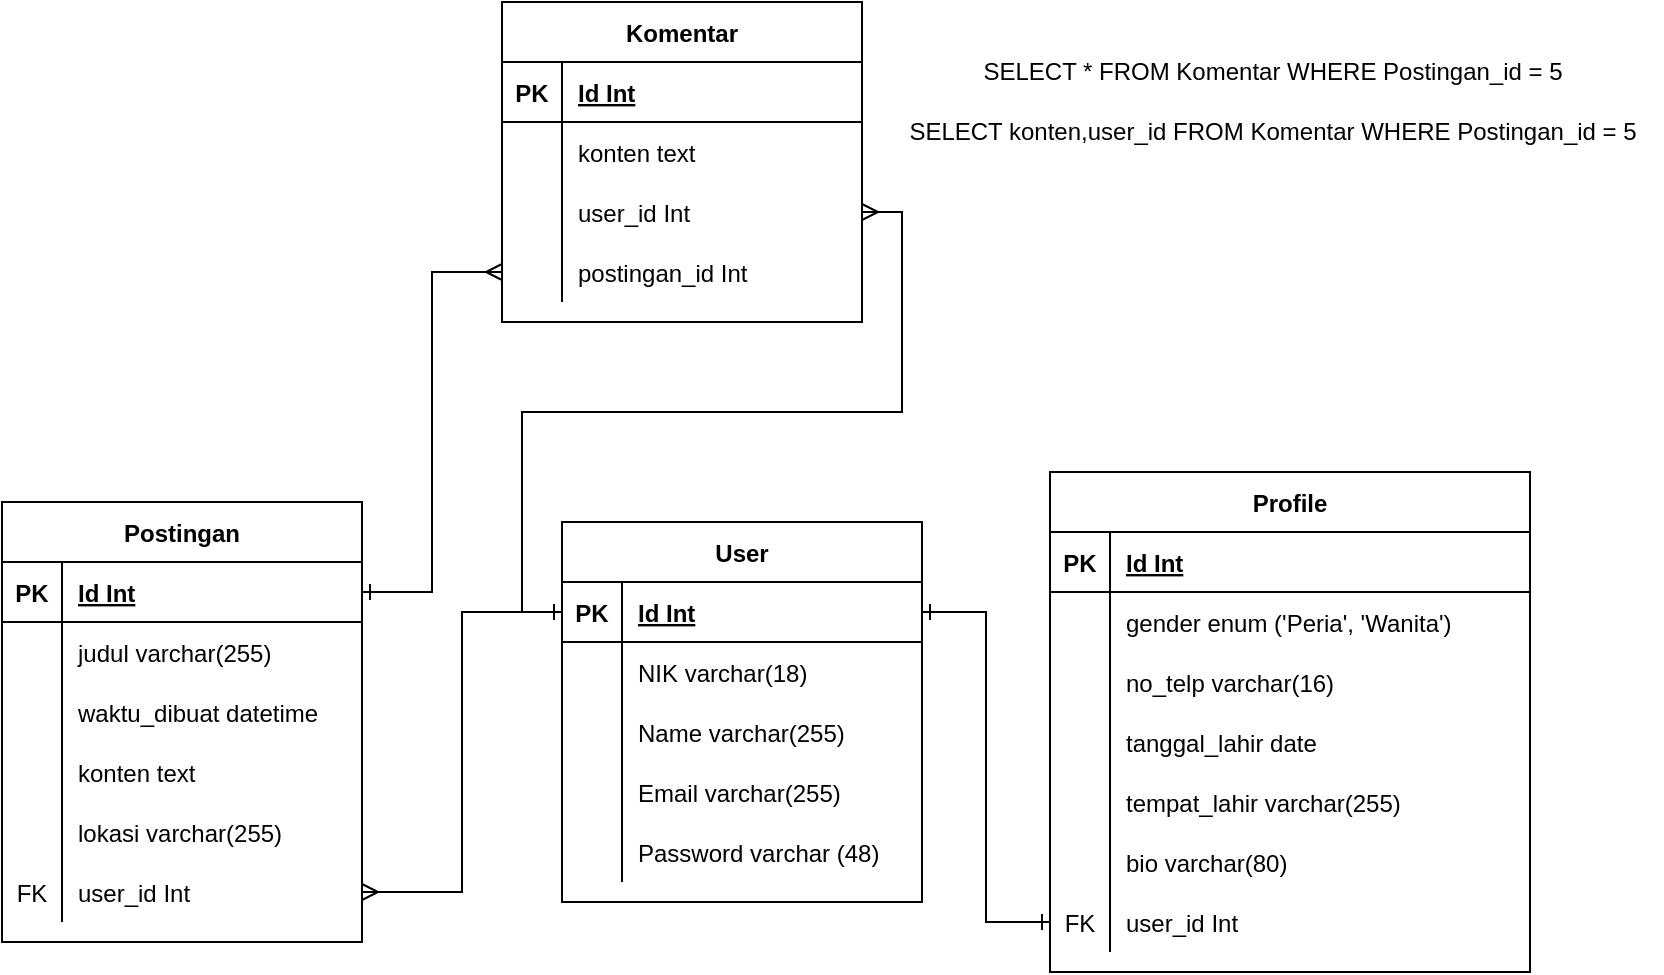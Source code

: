 <mxfile version="20.0.2" type="device"><diagram id="C5RBs43oDa-KdzZeNtuy" name="Page-1"><mxGraphModel dx="1695" dy="1651" grid="1" gridSize="10" guides="1" tooltips="1" connect="1" arrows="1" fold="1" page="1" pageScale="1" pageWidth="827" pageHeight="1169" math="0" shadow="0"><root><mxCell id="WIyWlLk6GJQsqaUBKTNV-0"/><mxCell id="WIyWlLk6GJQsqaUBKTNV-1" parent="WIyWlLk6GJQsqaUBKTNV-0"/><mxCell id="D_yc0g9COsGq47ZxEsGc-28" value="User" style="shape=table;startSize=30;container=1;collapsible=1;childLayout=tableLayout;fixedRows=1;rowLines=0;fontStyle=1;align=center;resizeLast=1;" vertex="1" parent="WIyWlLk6GJQsqaUBKTNV-1"><mxGeometry x="170" y="70" width="180" height="190" as="geometry"/></mxCell><mxCell id="D_yc0g9COsGq47ZxEsGc-29" value="" style="shape=tableRow;horizontal=0;startSize=0;swimlaneHead=0;swimlaneBody=0;fillColor=none;collapsible=0;dropTarget=0;points=[[0,0.5],[1,0.5]];portConstraint=eastwest;top=0;left=0;right=0;bottom=1;" vertex="1" parent="D_yc0g9COsGq47ZxEsGc-28"><mxGeometry y="30" width="180" height="30" as="geometry"/></mxCell><mxCell id="D_yc0g9COsGq47ZxEsGc-30" value="PK" style="shape=partialRectangle;connectable=0;fillColor=none;top=0;left=0;bottom=0;right=0;fontStyle=1;overflow=hidden;" vertex="1" parent="D_yc0g9COsGq47ZxEsGc-29"><mxGeometry width="30" height="30" as="geometry"><mxRectangle width="30" height="30" as="alternateBounds"/></mxGeometry></mxCell><mxCell id="D_yc0g9COsGq47ZxEsGc-31" value="Id Int" style="shape=partialRectangle;connectable=0;fillColor=none;top=0;left=0;bottom=0;right=0;align=left;spacingLeft=6;fontStyle=5;overflow=hidden;" vertex="1" parent="D_yc0g9COsGq47ZxEsGc-29"><mxGeometry x="30" width="150" height="30" as="geometry"><mxRectangle width="150" height="30" as="alternateBounds"/></mxGeometry></mxCell><mxCell id="D_yc0g9COsGq47ZxEsGc-32" value="" style="shape=tableRow;horizontal=0;startSize=0;swimlaneHead=0;swimlaneBody=0;fillColor=none;collapsible=0;dropTarget=0;points=[[0,0.5],[1,0.5]];portConstraint=eastwest;top=0;left=0;right=0;bottom=0;" vertex="1" parent="D_yc0g9COsGq47ZxEsGc-28"><mxGeometry y="60" width="180" height="30" as="geometry"/></mxCell><mxCell id="D_yc0g9COsGq47ZxEsGc-33" value="" style="shape=partialRectangle;connectable=0;fillColor=none;top=0;left=0;bottom=0;right=0;editable=1;overflow=hidden;" vertex="1" parent="D_yc0g9COsGq47ZxEsGc-32"><mxGeometry width="30" height="30" as="geometry"><mxRectangle width="30" height="30" as="alternateBounds"/></mxGeometry></mxCell><mxCell id="D_yc0g9COsGq47ZxEsGc-34" value="NIK varchar(18)" style="shape=partialRectangle;connectable=0;fillColor=none;top=0;left=0;bottom=0;right=0;align=left;spacingLeft=6;overflow=hidden;" vertex="1" parent="D_yc0g9COsGq47ZxEsGc-32"><mxGeometry x="30" width="150" height="30" as="geometry"><mxRectangle width="150" height="30" as="alternateBounds"/></mxGeometry></mxCell><mxCell id="D_yc0g9COsGq47ZxEsGc-35" value="" style="shape=tableRow;horizontal=0;startSize=0;swimlaneHead=0;swimlaneBody=0;fillColor=none;collapsible=0;dropTarget=0;points=[[0,0.5],[1,0.5]];portConstraint=eastwest;top=0;left=0;right=0;bottom=0;" vertex="1" parent="D_yc0g9COsGq47ZxEsGc-28"><mxGeometry y="90" width="180" height="30" as="geometry"/></mxCell><mxCell id="D_yc0g9COsGq47ZxEsGc-36" value="" style="shape=partialRectangle;connectable=0;fillColor=none;top=0;left=0;bottom=0;right=0;editable=1;overflow=hidden;" vertex="1" parent="D_yc0g9COsGq47ZxEsGc-35"><mxGeometry width="30" height="30" as="geometry"><mxRectangle width="30" height="30" as="alternateBounds"/></mxGeometry></mxCell><mxCell id="D_yc0g9COsGq47ZxEsGc-37" value="Name varchar(255)" style="shape=partialRectangle;connectable=0;fillColor=none;top=0;left=0;bottom=0;right=0;align=left;spacingLeft=6;overflow=hidden;" vertex="1" parent="D_yc0g9COsGq47ZxEsGc-35"><mxGeometry x="30" width="150" height="30" as="geometry"><mxRectangle width="150" height="30" as="alternateBounds"/></mxGeometry></mxCell><mxCell id="D_yc0g9COsGq47ZxEsGc-38" value="" style="shape=tableRow;horizontal=0;startSize=0;swimlaneHead=0;swimlaneBody=0;fillColor=none;collapsible=0;dropTarget=0;points=[[0,0.5],[1,0.5]];portConstraint=eastwest;top=0;left=0;right=0;bottom=0;" vertex="1" parent="D_yc0g9COsGq47ZxEsGc-28"><mxGeometry y="120" width="180" height="30" as="geometry"/></mxCell><mxCell id="D_yc0g9COsGq47ZxEsGc-39" value="" style="shape=partialRectangle;connectable=0;fillColor=none;top=0;left=0;bottom=0;right=0;editable=1;overflow=hidden;" vertex="1" parent="D_yc0g9COsGq47ZxEsGc-38"><mxGeometry width="30" height="30" as="geometry"><mxRectangle width="30" height="30" as="alternateBounds"/></mxGeometry></mxCell><mxCell id="D_yc0g9COsGq47ZxEsGc-40" value="Email varchar(255)" style="shape=partialRectangle;connectable=0;fillColor=none;top=0;left=0;bottom=0;right=0;align=left;spacingLeft=6;overflow=hidden;" vertex="1" parent="D_yc0g9COsGq47ZxEsGc-38"><mxGeometry x="30" width="150" height="30" as="geometry"><mxRectangle width="150" height="30" as="alternateBounds"/></mxGeometry></mxCell><mxCell id="D_yc0g9COsGq47ZxEsGc-54" value="" style="shape=tableRow;horizontal=0;startSize=0;swimlaneHead=0;swimlaneBody=0;fillColor=none;collapsible=0;dropTarget=0;points=[[0,0.5],[1,0.5]];portConstraint=eastwest;top=0;left=0;right=0;bottom=0;" vertex="1" parent="D_yc0g9COsGq47ZxEsGc-28"><mxGeometry y="150" width="180" height="30" as="geometry"/></mxCell><mxCell id="D_yc0g9COsGq47ZxEsGc-55" value="" style="shape=partialRectangle;connectable=0;fillColor=none;top=0;left=0;bottom=0;right=0;editable=1;overflow=hidden;" vertex="1" parent="D_yc0g9COsGq47ZxEsGc-54"><mxGeometry width="30" height="30" as="geometry"><mxRectangle width="30" height="30" as="alternateBounds"/></mxGeometry></mxCell><mxCell id="D_yc0g9COsGq47ZxEsGc-56" value="Password varchar (48)" style="shape=partialRectangle;connectable=0;fillColor=none;top=0;left=0;bottom=0;right=0;align=left;spacingLeft=6;overflow=hidden;" vertex="1" parent="D_yc0g9COsGq47ZxEsGc-54"><mxGeometry x="30" width="150" height="30" as="geometry"><mxRectangle width="150" height="30" as="alternateBounds"/></mxGeometry></mxCell><mxCell id="D_yc0g9COsGq47ZxEsGc-41" value="Profile" style="shape=table;startSize=30;container=1;collapsible=1;childLayout=tableLayout;fixedRows=1;rowLines=0;fontStyle=1;align=center;resizeLast=1;" vertex="1" parent="WIyWlLk6GJQsqaUBKTNV-1"><mxGeometry x="414" y="45" width="240" height="250" as="geometry"/></mxCell><mxCell id="D_yc0g9COsGq47ZxEsGc-42" value="" style="shape=tableRow;horizontal=0;startSize=0;swimlaneHead=0;swimlaneBody=0;fillColor=none;collapsible=0;dropTarget=0;points=[[0,0.5],[1,0.5]];portConstraint=eastwest;top=0;left=0;right=0;bottom=1;" vertex="1" parent="D_yc0g9COsGq47ZxEsGc-41"><mxGeometry y="30" width="240" height="30" as="geometry"/></mxCell><mxCell id="D_yc0g9COsGq47ZxEsGc-43" value="PK" style="shape=partialRectangle;connectable=0;fillColor=none;top=0;left=0;bottom=0;right=0;fontStyle=1;overflow=hidden;" vertex="1" parent="D_yc0g9COsGq47ZxEsGc-42"><mxGeometry width="30" height="30" as="geometry"><mxRectangle width="30" height="30" as="alternateBounds"/></mxGeometry></mxCell><mxCell id="D_yc0g9COsGq47ZxEsGc-44" value="Id Int" style="shape=partialRectangle;connectable=0;fillColor=none;top=0;left=0;bottom=0;right=0;align=left;spacingLeft=6;fontStyle=5;overflow=hidden;" vertex="1" parent="D_yc0g9COsGq47ZxEsGc-42"><mxGeometry x="30" width="210" height="30" as="geometry"><mxRectangle width="210" height="30" as="alternateBounds"/></mxGeometry></mxCell><mxCell id="D_yc0g9COsGq47ZxEsGc-45" value="" style="shape=tableRow;horizontal=0;startSize=0;swimlaneHead=0;swimlaneBody=0;fillColor=none;collapsible=0;dropTarget=0;points=[[0,0.5],[1,0.5]];portConstraint=eastwest;top=0;left=0;right=0;bottom=0;" vertex="1" parent="D_yc0g9COsGq47ZxEsGc-41"><mxGeometry y="60" width="240" height="30" as="geometry"/></mxCell><mxCell id="D_yc0g9COsGq47ZxEsGc-46" value="" style="shape=partialRectangle;connectable=0;fillColor=none;top=0;left=0;bottom=0;right=0;editable=1;overflow=hidden;" vertex="1" parent="D_yc0g9COsGq47ZxEsGc-45"><mxGeometry width="30" height="30" as="geometry"><mxRectangle width="30" height="30" as="alternateBounds"/></mxGeometry></mxCell><mxCell id="D_yc0g9COsGq47ZxEsGc-47" value="gender enum ('Peria', 'Wanita')" style="shape=partialRectangle;connectable=0;fillColor=none;top=0;left=0;bottom=0;right=0;align=left;spacingLeft=6;overflow=hidden;" vertex="1" parent="D_yc0g9COsGq47ZxEsGc-45"><mxGeometry x="30" width="210" height="30" as="geometry"><mxRectangle width="210" height="30" as="alternateBounds"/></mxGeometry></mxCell><mxCell id="D_yc0g9COsGq47ZxEsGc-48" value="" style="shape=tableRow;horizontal=0;startSize=0;swimlaneHead=0;swimlaneBody=0;fillColor=none;collapsible=0;dropTarget=0;points=[[0,0.5],[1,0.5]];portConstraint=eastwest;top=0;left=0;right=0;bottom=0;" vertex="1" parent="D_yc0g9COsGq47ZxEsGc-41"><mxGeometry y="90" width="240" height="30" as="geometry"/></mxCell><mxCell id="D_yc0g9COsGq47ZxEsGc-49" value="" style="shape=partialRectangle;connectable=0;fillColor=none;top=0;left=0;bottom=0;right=0;editable=1;overflow=hidden;" vertex="1" parent="D_yc0g9COsGq47ZxEsGc-48"><mxGeometry width="30" height="30" as="geometry"><mxRectangle width="30" height="30" as="alternateBounds"/></mxGeometry></mxCell><mxCell id="D_yc0g9COsGq47ZxEsGc-50" value="no_telp varchar(16)" style="shape=partialRectangle;connectable=0;fillColor=none;top=0;left=0;bottom=0;right=0;align=left;spacingLeft=6;overflow=hidden;" vertex="1" parent="D_yc0g9COsGq47ZxEsGc-48"><mxGeometry x="30" width="210" height="30" as="geometry"><mxRectangle width="210" height="30" as="alternateBounds"/></mxGeometry></mxCell><mxCell id="D_yc0g9COsGq47ZxEsGc-51" value="" style="shape=tableRow;horizontal=0;startSize=0;swimlaneHead=0;swimlaneBody=0;fillColor=none;collapsible=0;dropTarget=0;points=[[0,0.5],[1,0.5]];portConstraint=eastwest;top=0;left=0;right=0;bottom=0;" vertex="1" parent="D_yc0g9COsGq47ZxEsGc-41"><mxGeometry y="120" width="240" height="30" as="geometry"/></mxCell><mxCell id="D_yc0g9COsGq47ZxEsGc-52" value="" style="shape=partialRectangle;connectable=0;fillColor=none;top=0;left=0;bottom=0;right=0;editable=1;overflow=hidden;" vertex="1" parent="D_yc0g9COsGq47ZxEsGc-51"><mxGeometry width="30" height="30" as="geometry"><mxRectangle width="30" height="30" as="alternateBounds"/></mxGeometry></mxCell><mxCell id="D_yc0g9COsGq47ZxEsGc-53" value="tanggal_lahir date" style="shape=partialRectangle;connectable=0;fillColor=none;top=0;left=0;bottom=0;right=0;align=left;spacingLeft=6;overflow=hidden;" vertex="1" parent="D_yc0g9COsGq47ZxEsGc-51"><mxGeometry x="30" width="210" height="30" as="geometry"><mxRectangle width="210" height="30" as="alternateBounds"/></mxGeometry></mxCell><mxCell id="D_yc0g9COsGq47ZxEsGc-63" value="" style="shape=tableRow;horizontal=0;startSize=0;swimlaneHead=0;swimlaneBody=0;fillColor=none;collapsible=0;dropTarget=0;points=[[0,0.5],[1,0.5]];portConstraint=eastwest;top=0;left=0;right=0;bottom=0;" vertex="1" parent="D_yc0g9COsGq47ZxEsGc-41"><mxGeometry y="150" width="240" height="30" as="geometry"/></mxCell><mxCell id="D_yc0g9COsGq47ZxEsGc-64" value="" style="shape=partialRectangle;connectable=0;fillColor=none;top=0;left=0;bottom=0;right=0;editable=1;overflow=hidden;" vertex="1" parent="D_yc0g9COsGq47ZxEsGc-63"><mxGeometry width="30" height="30" as="geometry"><mxRectangle width="30" height="30" as="alternateBounds"/></mxGeometry></mxCell><mxCell id="D_yc0g9COsGq47ZxEsGc-65" value="tempat_lahir varchar(255)" style="shape=partialRectangle;connectable=0;fillColor=none;top=0;left=0;bottom=0;right=0;align=left;spacingLeft=6;overflow=hidden;" vertex="1" parent="D_yc0g9COsGq47ZxEsGc-63"><mxGeometry x="30" width="210" height="30" as="geometry"><mxRectangle width="210" height="30" as="alternateBounds"/></mxGeometry></mxCell><mxCell id="D_yc0g9COsGq47ZxEsGc-60" value="" style="shape=tableRow;horizontal=0;startSize=0;swimlaneHead=0;swimlaneBody=0;fillColor=none;collapsible=0;dropTarget=0;points=[[0,0.5],[1,0.5]];portConstraint=eastwest;top=0;left=0;right=0;bottom=0;" vertex="1" parent="D_yc0g9COsGq47ZxEsGc-41"><mxGeometry y="180" width="240" height="30" as="geometry"/></mxCell><mxCell id="D_yc0g9COsGq47ZxEsGc-61" value="" style="shape=partialRectangle;connectable=0;fillColor=none;top=0;left=0;bottom=0;right=0;editable=1;overflow=hidden;" vertex="1" parent="D_yc0g9COsGq47ZxEsGc-60"><mxGeometry width="30" height="30" as="geometry"><mxRectangle width="30" height="30" as="alternateBounds"/></mxGeometry></mxCell><mxCell id="D_yc0g9COsGq47ZxEsGc-62" value="bio varchar(80)" style="shape=partialRectangle;connectable=0;fillColor=none;top=0;left=0;bottom=0;right=0;align=left;spacingLeft=6;overflow=hidden;" vertex="1" parent="D_yc0g9COsGq47ZxEsGc-60"><mxGeometry x="30" width="210" height="30" as="geometry"><mxRectangle width="210" height="30" as="alternateBounds"/></mxGeometry></mxCell><mxCell id="D_yc0g9COsGq47ZxEsGc-67" value="" style="shape=tableRow;horizontal=0;startSize=0;swimlaneHead=0;swimlaneBody=0;fillColor=none;collapsible=0;dropTarget=0;points=[[0,0.5],[1,0.5]];portConstraint=eastwest;top=0;left=0;right=0;bottom=0;" vertex="1" parent="D_yc0g9COsGq47ZxEsGc-41"><mxGeometry y="210" width="240" height="30" as="geometry"/></mxCell><mxCell id="D_yc0g9COsGq47ZxEsGc-68" value="FK" style="shape=partialRectangle;connectable=0;fillColor=none;top=0;left=0;bottom=0;right=0;editable=1;overflow=hidden;" vertex="1" parent="D_yc0g9COsGq47ZxEsGc-67"><mxGeometry width="30" height="30" as="geometry"><mxRectangle width="30" height="30" as="alternateBounds"/></mxGeometry></mxCell><mxCell id="D_yc0g9COsGq47ZxEsGc-69" value="user_id Int" style="shape=partialRectangle;connectable=0;fillColor=none;top=0;left=0;bottom=0;right=0;align=left;spacingLeft=6;overflow=hidden;" vertex="1" parent="D_yc0g9COsGq47ZxEsGc-67"><mxGeometry x="30" width="210" height="30" as="geometry"><mxRectangle width="210" height="30" as="alternateBounds"/></mxGeometry></mxCell><mxCell id="D_yc0g9COsGq47ZxEsGc-70" style="edgeStyle=orthogonalEdgeStyle;rounded=0;orthogonalLoop=1;jettySize=auto;html=1;exitX=1;exitY=0.5;exitDx=0;exitDy=0;entryX=0;entryY=0.5;entryDx=0;entryDy=0;endArrow=ERone;endFill=0;strokeWidth=1;startArrow=ERone;startFill=0;" edge="1" parent="WIyWlLk6GJQsqaUBKTNV-1" source="D_yc0g9COsGq47ZxEsGc-29" target="D_yc0g9COsGq47ZxEsGc-67"><mxGeometry relative="1" as="geometry"/></mxCell><mxCell id="D_yc0g9COsGq47ZxEsGc-72" value="Postingan" style="shape=table;startSize=30;container=1;collapsible=1;childLayout=tableLayout;fixedRows=1;rowLines=0;fontStyle=1;align=center;resizeLast=1;" vertex="1" parent="WIyWlLk6GJQsqaUBKTNV-1"><mxGeometry x="-110" y="60" width="180" height="220" as="geometry"/></mxCell><mxCell id="D_yc0g9COsGq47ZxEsGc-73" value="" style="shape=tableRow;horizontal=0;startSize=0;swimlaneHead=0;swimlaneBody=0;fillColor=none;collapsible=0;dropTarget=0;points=[[0,0.5],[1,0.5]];portConstraint=eastwest;top=0;left=0;right=0;bottom=1;" vertex="1" parent="D_yc0g9COsGq47ZxEsGc-72"><mxGeometry y="30" width="180" height="30" as="geometry"/></mxCell><mxCell id="D_yc0g9COsGq47ZxEsGc-74" value="PK" style="shape=partialRectangle;connectable=0;fillColor=none;top=0;left=0;bottom=0;right=0;fontStyle=1;overflow=hidden;" vertex="1" parent="D_yc0g9COsGq47ZxEsGc-73"><mxGeometry width="30" height="30" as="geometry"><mxRectangle width="30" height="30" as="alternateBounds"/></mxGeometry></mxCell><mxCell id="D_yc0g9COsGq47ZxEsGc-75" value="Id Int" style="shape=partialRectangle;connectable=0;fillColor=none;top=0;left=0;bottom=0;right=0;align=left;spacingLeft=6;fontStyle=5;overflow=hidden;" vertex="1" parent="D_yc0g9COsGq47ZxEsGc-73"><mxGeometry x="30" width="150" height="30" as="geometry"><mxRectangle width="150" height="30" as="alternateBounds"/></mxGeometry></mxCell><mxCell id="D_yc0g9COsGq47ZxEsGc-76" value="" style="shape=tableRow;horizontal=0;startSize=0;swimlaneHead=0;swimlaneBody=0;fillColor=none;collapsible=0;dropTarget=0;points=[[0,0.5],[1,0.5]];portConstraint=eastwest;top=0;left=0;right=0;bottom=0;" vertex="1" parent="D_yc0g9COsGq47ZxEsGc-72"><mxGeometry y="60" width="180" height="30" as="geometry"/></mxCell><mxCell id="D_yc0g9COsGq47ZxEsGc-77" value="" style="shape=partialRectangle;connectable=0;fillColor=none;top=0;left=0;bottom=0;right=0;editable=1;overflow=hidden;" vertex="1" parent="D_yc0g9COsGq47ZxEsGc-76"><mxGeometry width="30" height="30" as="geometry"><mxRectangle width="30" height="30" as="alternateBounds"/></mxGeometry></mxCell><mxCell id="D_yc0g9COsGq47ZxEsGc-78" value="judul varchar(255)" style="shape=partialRectangle;connectable=0;fillColor=none;top=0;left=0;bottom=0;right=0;align=left;spacingLeft=6;overflow=hidden;" vertex="1" parent="D_yc0g9COsGq47ZxEsGc-76"><mxGeometry x="30" width="150" height="30" as="geometry"><mxRectangle width="150" height="30" as="alternateBounds"/></mxGeometry></mxCell><mxCell id="D_yc0g9COsGq47ZxEsGc-79" value="" style="shape=tableRow;horizontal=0;startSize=0;swimlaneHead=0;swimlaneBody=0;fillColor=none;collapsible=0;dropTarget=0;points=[[0,0.5],[1,0.5]];portConstraint=eastwest;top=0;left=0;right=0;bottom=0;" vertex="1" parent="D_yc0g9COsGq47ZxEsGc-72"><mxGeometry y="90" width="180" height="30" as="geometry"/></mxCell><mxCell id="D_yc0g9COsGq47ZxEsGc-80" value="" style="shape=partialRectangle;connectable=0;fillColor=none;top=0;left=0;bottom=0;right=0;editable=1;overflow=hidden;" vertex="1" parent="D_yc0g9COsGq47ZxEsGc-79"><mxGeometry width="30" height="30" as="geometry"><mxRectangle width="30" height="30" as="alternateBounds"/></mxGeometry></mxCell><mxCell id="D_yc0g9COsGq47ZxEsGc-81" value="waktu_dibuat datetime" style="shape=partialRectangle;connectable=0;fillColor=none;top=0;left=0;bottom=0;right=0;align=left;spacingLeft=6;overflow=hidden;" vertex="1" parent="D_yc0g9COsGq47ZxEsGc-79"><mxGeometry x="30" width="150" height="30" as="geometry"><mxRectangle width="150" height="30" as="alternateBounds"/></mxGeometry></mxCell><mxCell id="D_yc0g9COsGq47ZxEsGc-82" value="" style="shape=tableRow;horizontal=0;startSize=0;swimlaneHead=0;swimlaneBody=0;fillColor=none;collapsible=0;dropTarget=0;points=[[0,0.5],[1,0.5]];portConstraint=eastwest;top=0;left=0;right=0;bottom=0;" vertex="1" parent="D_yc0g9COsGq47ZxEsGc-72"><mxGeometry y="120" width="180" height="30" as="geometry"/></mxCell><mxCell id="D_yc0g9COsGq47ZxEsGc-83" value="" style="shape=partialRectangle;connectable=0;fillColor=none;top=0;left=0;bottom=0;right=0;editable=1;overflow=hidden;" vertex="1" parent="D_yc0g9COsGq47ZxEsGc-82"><mxGeometry width="30" height="30" as="geometry"><mxRectangle width="30" height="30" as="alternateBounds"/></mxGeometry></mxCell><mxCell id="D_yc0g9COsGq47ZxEsGc-84" value="konten text" style="shape=partialRectangle;connectable=0;fillColor=none;top=0;left=0;bottom=0;right=0;align=left;spacingLeft=6;overflow=hidden;" vertex="1" parent="D_yc0g9COsGq47ZxEsGc-82"><mxGeometry x="30" width="150" height="30" as="geometry"><mxRectangle width="150" height="30" as="alternateBounds"/></mxGeometry></mxCell><mxCell id="D_yc0g9COsGq47ZxEsGc-85" value="" style="shape=tableRow;horizontal=0;startSize=0;swimlaneHead=0;swimlaneBody=0;fillColor=none;collapsible=0;dropTarget=0;points=[[0,0.5],[1,0.5]];portConstraint=eastwest;top=0;left=0;right=0;bottom=0;" vertex="1" parent="D_yc0g9COsGq47ZxEsGc-72"><mxGeometry y="150" width="180" height="30" as="geometry"/></mxCell><mxCell id="D_yc0g9COsGq47ZxEsGc-86" value="" style="shape=partialRectangle;connectable=0;fillColor=none;top=0;left=0;bottom=0;right=0;editable=1;overflow=hidden;" vertex="1" parent="D_yc0g9COsGq47ZxEsGc-85"><mxGeometry width="30" height="30" as="geometry"><mxRectangle width="30" height="30" as="alternateBounds"/></mxGeometry></mxCell><mxCell id="D_yc0g9COsGq47ZxEsGc-87" value="lokasi varchar(255)" style="shape=partialRectangle;connectable=0;fillColor=none;top=0;left=0;bottom=0;right=0;align=left;spacingLeft=6;overflow=hidden;" vertex="1" parent="D_yc0g9COsGq47ZxEsGc-85"><mxGeometry x="30" width="150" height="30" as="geometry"><mxRectangle width="150" height="30" as="alternateBounds"/></mxGeometry></mxCell><mxCell id="D_yc0g9COsGq47ZxEsGc-88" value="" style="shape=tableRow;horizontal=0;startSize=0;swimlaneHead=0;swimlaneBody=0;fillColor=none;collapsible=0;dropTarget=0;points=[[0,0.5],[1,0.5]];portConstraint=eastwest;top=0;left=0;right=0;bottom=0;" vertex="1" parent="D_yc0g9COsGq47ZxEsGc-72"><mxGeometry y="180" width="180" height="30" as="geometry"/></mxCell><mxCell id="D_yc0g9COsGq47ZxEsGc-89" value="FK" style="shape=partialRectangle;connectable=0;fillColor=none;top=0;left=0;bottom=0;right=0;editable=1;overflow=hidden;" vertex="1" parent="D_yc0g9COsGq47ZxEsGc-88"><mxGeometry width="30" height="30" as="geometry"><mxRectangle width="30" height="30" as="alternateBounds"/></mxGeometry></mxCell><mxCell id="D_yc0g9COsGq47ZxEsGc-90" value="user_id Int" style="shape=partialRectangle;connectable=0;fillColor=none;top=0;left=0;bottom=0;right=0;align=left;spacingLeft=6;overflow=hidden;" vertex="1" parent="D_yc0g9COsGq47ZxEsGc-88"><mxGeometry x="30" width="150" height="30" as="geometry"><mxRectangle width="150" height="30" as="alternateBounds"/></mxGeometry></mxCell><mxCell id="D_yc0g9COsGq47ZxEsGc-91" value="Komentar" style="shape=table;startSize=30;container=1;collapsible=1;childLayout=tableLayout;fixedRows=1;rowLines=0;fontStyle=1;align=center;resizeLast=1;" vertex="1" parent="WIyWlLk6GJQsqaUBKTNV-1"><mxGeometry x="140" y="-190" width="180" height="160" as="geometry"/></mxCell><mxCell id="D_yc0g9COsGq47ZxEsGc-92" value="" style="shape=tableRow;horizontal=0;startSize=0;swimlaneHead=0;swimlaneBody=0;fillColor=none;collapsible=0;dropTarget=0;points=[[0,0.5],[1,0.5]];portConstraint=eastwest;top=0;left=0;right=0;bottom=1;" vertex="1" parent="D_yc0g9COsGq47ZxEsGc-91"><mxGeometry y="30" width="180" height="30" as="geometry"/></mxCell><mxCell id="D_yc0g9COsGq47ZxEsGc-93" value="PK" style="shape=partialRectangle;connectable=0;fillColor=none;top=0;left=0;bottom=0;right=0;fontStyle=1;overflow=hidden;" vertex="1" parent="D_yc0g9COsGq47ZxEsGc-92"><mxGeometry width="30" height="30" as="geometry"><mxRectangle width="30" height="30" as="alternateBounds"/></mxGeometry></mxCell><mxCell id="D_yc0g9COsGq47ZxEsGc-94" value="Id Int" style="shape=partialRectangle;connectable=0;fillColor=none;top=0;left=0;bottom=0;right=0;align=left;spacingLeft=6;fontStyle=5;overflow=hidden;" vertex="1" parent="D_yc0g9COsGq47ZxEsGc-92"><mxGeometry x="30" width="150" height="30" as="geometry"><mxRectangle width="150" height="30" as="alternateBounds"/></mxGeometry></mxCell><mxCell id="D_yc0g9COsGq47ZxEsGc-95" value="" style="shape=tableRow;horizontal=0;startSize=0;swimlaneHead=0;swimlaneBody=0;fillColor=none;collapsible=0;dropTarget=0;points=[[0,0.5],[1,0.5]];portConstraint=eastwest;top=0;left=0;right=0;bottom=0;" vertex="1" parent="D_yc0g9COsGq47ZxEsGc-91"><mxGeometry y="60" width="180" height="30" as="geometry"/></mxCell><mxCell id="D_yc0g9COsGq47ZxEsGc-96" value="" style="shape=partialRectangle;connectable=0;fillColor=none;top=0;left=0;bottom=0;right=0;editable=1;overflow=hidden;" vertex="1" parent="D_yc0g9COsGq47ZxEsGc-95"><mxGeometry width="30" height="30" as="geometry"><mxRectangle width="30" height="30" as="alternateBounds"/></mxGeometry></mxCell><mxCell id="D_yc0g9COsGq47ZxEsGc-97" value="konten text" style="shape=partialRectangle;connectable=0;fillColor=none;top=0;left=0;bottom=0;right=0;align=left;spacingLeft=6;overflow=hidden;" vertex="1" parent="D_yc0g9COsGq47ZxEsGc-95"><mxGeometry x="30" width="150" height="30" as="geometry"><mxRectangle width="150" height="30" as="alternateBounds"/></mxGeometry></mxCell><mxCell id="D_yc0g9COsGq47ZxEsGc-98" value="" style="shape=tableRow;horizontal=0;startSize=0;swimlaneHead=0;swimlaneBody=0;fillColor=none;collapsible=0;dropTarget=0;points=[[0,0.5],[1,0.5]];portConstraint=eastwest;top=0;left=0;right=0;bottom=0;" vertex="1" parent="D_yc0g9COsGq47ZxEsGc-91"><mxGeometry y="90" width="180" height="30" as="geometry"/></mxCell><mxCell id="D_yc0g9COsGq47ZxEsGc-99" value="" style="shape=partialRectangle;connectable=0;fillColor=none;top=0;left=0;bottom=0;right=0;editable=1;overflow=hidden;" vertex="1" parent="D_yc0g9COsGq47ZxEsGc-98"><mxGeometry width="30" height="30" as="geometry"><mxRectangle width="30" height="30" as="alternateBounds"/></mxGeometry></mxCell><mxCell id="D_yc0g9COsGq47ZxEsGc-100" value="user_id Int" style="shape=partialRectangle;connectable=0;fillColor=none;top=0;left=0;bottom=0;right=0;align=left;spacingLeft=6;overflow=hidden;" vertex="1" parent="D_yc0g9COsGq47ZxEsGc-98"><mxGeometry x="30" width="150" height="30" as="geometry"><mxRectangle width="150" height="30" as="alternateBounds"/></mxGeometry></mxCell><mxCell id="D_yc0g9COsGq47ZxEsGc-101" value="" style="shape=tableRow;horizontal=0;startSize=0;swimlaneHead=0;swimlaneBody=0;fillColor=none;collapsible=0;dropTarget=0;points=[[0,0.5],[1,0.5]];portConstraint=eastwest;top=0;left=0;right=0;bottom=0;" vertex="1" parent="D_yc0g9COsGq47ZxEsGc-91"><mxGeometry y="120" width="180" height="30" as="geometry"/></mxCell><mxCell id="D_yc0g9COsGq47ZxEsGc-102" value="" style="shape=partialRectangle;connectable=0;fillColor=none;top=0;left=0;bottom=0;right=0;editable=1;overflow=hidden;" vertex="1" parent="D_yc0g9COsGq47ZxEsGc-101"><mxGeometry width="30" height="30" as="geometry"><mxRectangle width="30" height="30" as="alternateBounds"/></mxGeometry></mxCell><mxCell id="D_yc0g9COsGq47ZxEsGc-103" value="postingan_id Int" style="shape=partialRectangle;connectable=0;fillColor=none;top=0;left=0;bottom=0;right=0;align=left;spacingLeft=6;overflow=hidden;" vertex="1" parent="D_yc0g9COsGq47ZxEsGc-101"><mxGeometry x="30" width="150" height="30" as="geometry"><mxRectangle width="150" height="30" as="alternateBounds"/></mxGeometry></mxCell><mxCell id="D_yc0g9COsGq47ZxEsGc-104" style="edgeStyle=orthogonalEdgeStyle;rounded=0;orthogonalLoop=1;jettySize=auto;html=1;entryX=0;entryY=0.5;entryDx=0;entryDy=0;startArrow=ERone;startFill=0;endArrow=ERmany;endFill=0;strokeWidth=1;" edge="1" parent="WIyWlLk6GJQsqaUBKTNV-1" source="D_yc0g9COsGq47ZxEsGc-73" target="D_yc0g9COsGq47ZxEsGc-101"><mxGeometry relative="1" as="geometry"/></mxCell><mxCell id="D_yc0g9COsGq47ZxEsGc-105" style="edgeStyle=orthogonalEdgeStyle;rounded=0;orthogonalLoop=1;jettySize=auto;html=1;entryX=1;entryY=0.5;entryDx=0;entryDy=0;startArrow=ERone;startFill=0;endArrow=ERmany;endFill=0;strokeWidth=1;" edge="1" parent="WIyWlLk6GJQsqaUBKTNV-1" source="D_yc0g9COsGq47ZxEsGc-29" target="D_yc0g9COsGq47ZxEsGc-88"><mxGeometry relative="1" as="geometry"/></mxCell><mxCell id="D_yc0g9COsGq47ZxEsGc-106" style="edgeStyle=orthogonalEdgeStyle;rounded=0;orthogonalLoop=1;jettySize=auto;html=1;startArrow=ERone;startFill=0;endArrow=ERmany;endFill=0;strokeWidth=1;" edge="1" parent="WIyWlLk6GJQsqaUBKTNV-1" source="D_yc0g9COsGq47ZxEsGc-29" target="D_yc0g9COsGq47ZxEsGc-98"><mxGeometry relative="1" as="geometry"><Array as="points"><mxPoint x="150" y="115"/><mxPoint x="150" y="15"/><mxPoint x="340" y="15"/><mxPoint x="340" y="-85"/></Array></mxGeometry></mxCell><mxCell id="D_yc0g9COsGq47ZxEsGc-107" value="SELECT * FROM Komentar WHERE Postingan_id = 5" style="text;html=1;align=center;verticalAlign=middle;resizable=0;points=[];autosize=1;strokeColor=none;fillColor=none;" vertex="1" parent="WIyWlLk6GJQsqaUBKTNV-1"><mxGeometry x="370" y="-170" width="310" height="30" as="geometry"/></mxCell><mxCell id="D_yc0g9COsGq47ZxEsGc-108" value="SELECT konten,user_id FROM Komentar WHERE Postingan_id = 5" style="text;html=1;align=center;verticalAlign=middle;resizable=0;points=[];autosize=1;strokeColor=none;fillColor=none;" vertex="1" parent="WIyWlLk6GJQsqaUBKTNV-1"><mxGeometry x="330" y="-140" width="390" height="30" as="geometry"/></mxCell></root></mxGraphModel></diagram></mxfile>